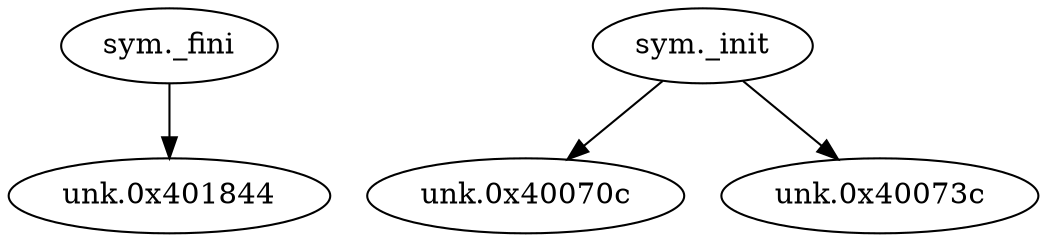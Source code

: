 digraph code {
  "0x00401820" [label="sym._fini"];
  "0x00401820" -> "0x00401844";
  "0x00401844" [label="unk.0x401844"];
  "0x004006e8" [label="sym._init"];
  "0x004006e8" -> "0x0040070c";
  "0x0040070c" [label="unk.0x40070c"];
  "0x004006e8" -> "0x0040073c";
  "0x0040073c" [label="unk.0x40073c"];
}
